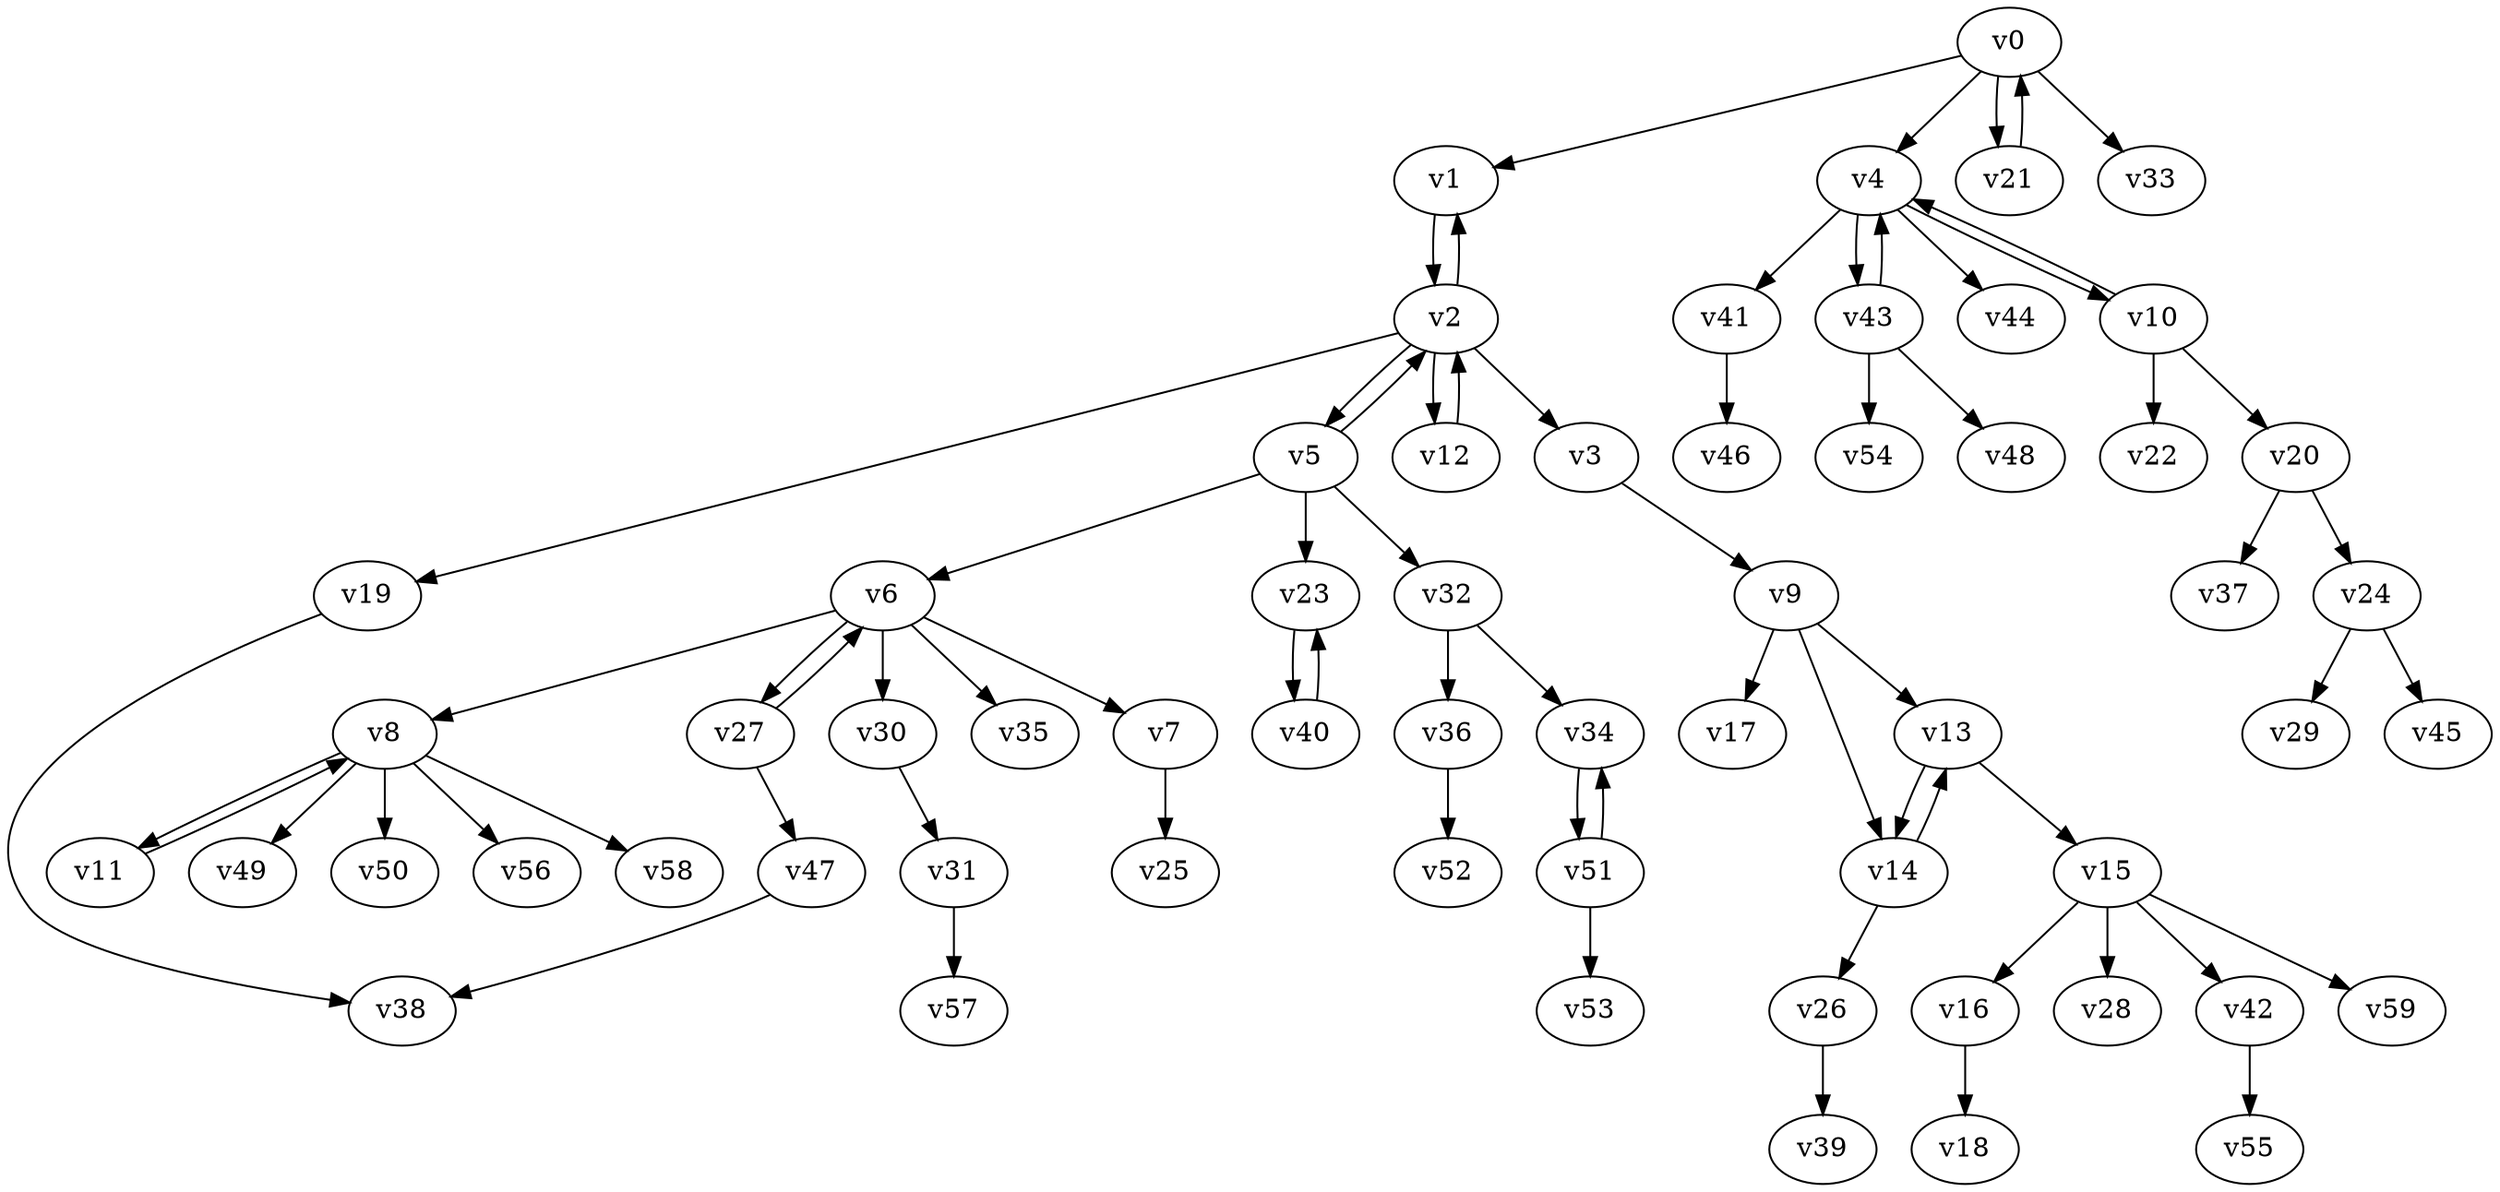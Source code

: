 digraph test082 {
    v0 [name="v0", player=0, weight=16];
    v1 [name="v1", player=1, weight=15];
    v2 [name="v2", player=0, weight=9];
    v3 [name="v3", player=1, weight=8];
    v4 [name="v4", player=0, weight=7];
    v5 [name="v5", player=1, weight=8];
    v6 [name="v6", player=0, weight=14];
    v7 [name="v7", player=1, weight=11];
    v8 [name="v8", player=0, weight=1];
    v9 [name="v9", player=1, weight=12];
    v10 [name="v10", player=0, weight=7];
    v11 [name="v11", player=1, weight=5];
    v12 [name="v12", player=0, weight=6];
    v13 [name="v13", player=1, weight=14];
    v14 [name="v14", player=0, weight=10];
    v15 [name="v15", player=1, weight=2];
    v16 [name="v16", player=0, weight=0];
    v17 [name="v17", player=1, weight=13];
    v18 [name="v18", player=0, weight=1];
    v19 [name="v19", player=1, weight=12];
    v20 [name="v20", player=0, weight=-1];
    v21 [name="v21", player=1, weight=6];
    v22 [name="v22", player=0, weight=3];
    v23 [name="v23", player=1, weight=4];
    v24 [name="v24", player=0, weight=7];
    v25 [name="v25", player=1, weight=10];
    v26 [name="v26", player=0, weight=3];
    v27 [name="v27", player=1, weight=0];
    v28 [name="v28", player=0, weight=15];
    v29 [name="v29", player=1, weight=-3];
    v30 [name="v30", player=0, weight=14];
    v31 [name="v31", player=1, weight=9];
    v32 [name="v32", player=0, weight=14];
    v33 [name="v33", player=1, weight=8];
    v34 [name="v34", player=0, weight=15];
    v35 [name="v35", player=1, weight=13];
    v36 [name="v36", player=0, weight=10];
    v37 [name="v37", player=1, weight=-1];
    v38 [name="v38", player=0, weight=3];
    v39 [name="v39", player=1, weight=7];
    v40 [name="v40", player=0, weight=9];
    v41 [name="v41", player=1, weight=3];
    v42 [name="v42", player=0, weight=9];
    v43 [name="v43", player=1, weight=8];
    v44 [name="v44", player=0, weight=5];
    v45 [name="v45", player=1, weight=9];
    v46 [name="v46", player=0, weight=4];
    v47 [name="v47", player=1, weight=13];
    v48 [name="v48", player=0, weight=13];
    v49 [name="v49", player=1, weight=2];
    v50 [name="v50", player=0, weight=11];
    v51 [name="v51", player=1, weight=14];
    v52 [name="v52", player=0, weight=5];
    v53 [name="v53", player=1, weight=8];
    v54 [name="v54", player=0, weight=0];
    v55 [name="v55", player=1, weight=5];
    v56 [name="v56", player=0, weight=15];
    v57 [name="v57", player=1, weight=10];
    v58 [name="v58", player=0, weight=10];
    v59 [name="v59", player=1, weight=2];
    v0 -> v1;
    v1 -> v2;
    v2 -> v1;
    v2 -> v3;
    v0 -> v4;
    v2 -> v5;
    v5 -> v2;
    v5 -> v6;
    v6 -> v7;
    v6 -> v8;
    v3 -> v9;
    v4 -> v10;
    v10 -> v4;
    v8 -> v11;
    v11 -> v8;
    v2 -> v12;
    v12 -> v2;
    v9 -> v13;
    v13 -> v14;
    v14 -> v13;
    v13 -> v15;
    v15 -> v16;
    v9 -> v17;
    v16 -> v18;
    v2 -> v19;
    v10 -> v20;
    v0 -> v21;
    v21 -> v0;
    v10 -> v22;
    v5 -> v23;
    v20 -> v24;
    v7 -> v25;
    v14 -> v26;
    v6 -> v27;
    v27 -> v6;
    v15 -> v28;
    v24 -> v29;
    v6 -> v30;
    v30 -> v31;
    v5 -> v32;
    v0 -> v33;
    v32 -> v34;
    v6 -> v35;
    v32 -> v36;
    v20 -> v37;
    v19 -> v38;
    v26 -> v39;
    v23 -> v40;
    v40 -> v23;
    v4 -> v41;
    v15 -> v42;
    v4 -> v43;
    v43 -> v4;
    v4 -> v44;
    v24 -> v45;
    v41 -> v46;
    v27 -> v47;
    v43 -> v48;
    v8 -> v49;
    v8 -> v50;
    v34 -> v51;
    v51 -> v34;
    v36 -> v52;
    v51 -> v53;
    v43 -> v54;
    v42 -> v55;
    v8 -> v56;
    v31 -> v57;
    v8 -> v58;
    v15 -> v59;
    v9 -> v14;
    v47 -> v38;
}
